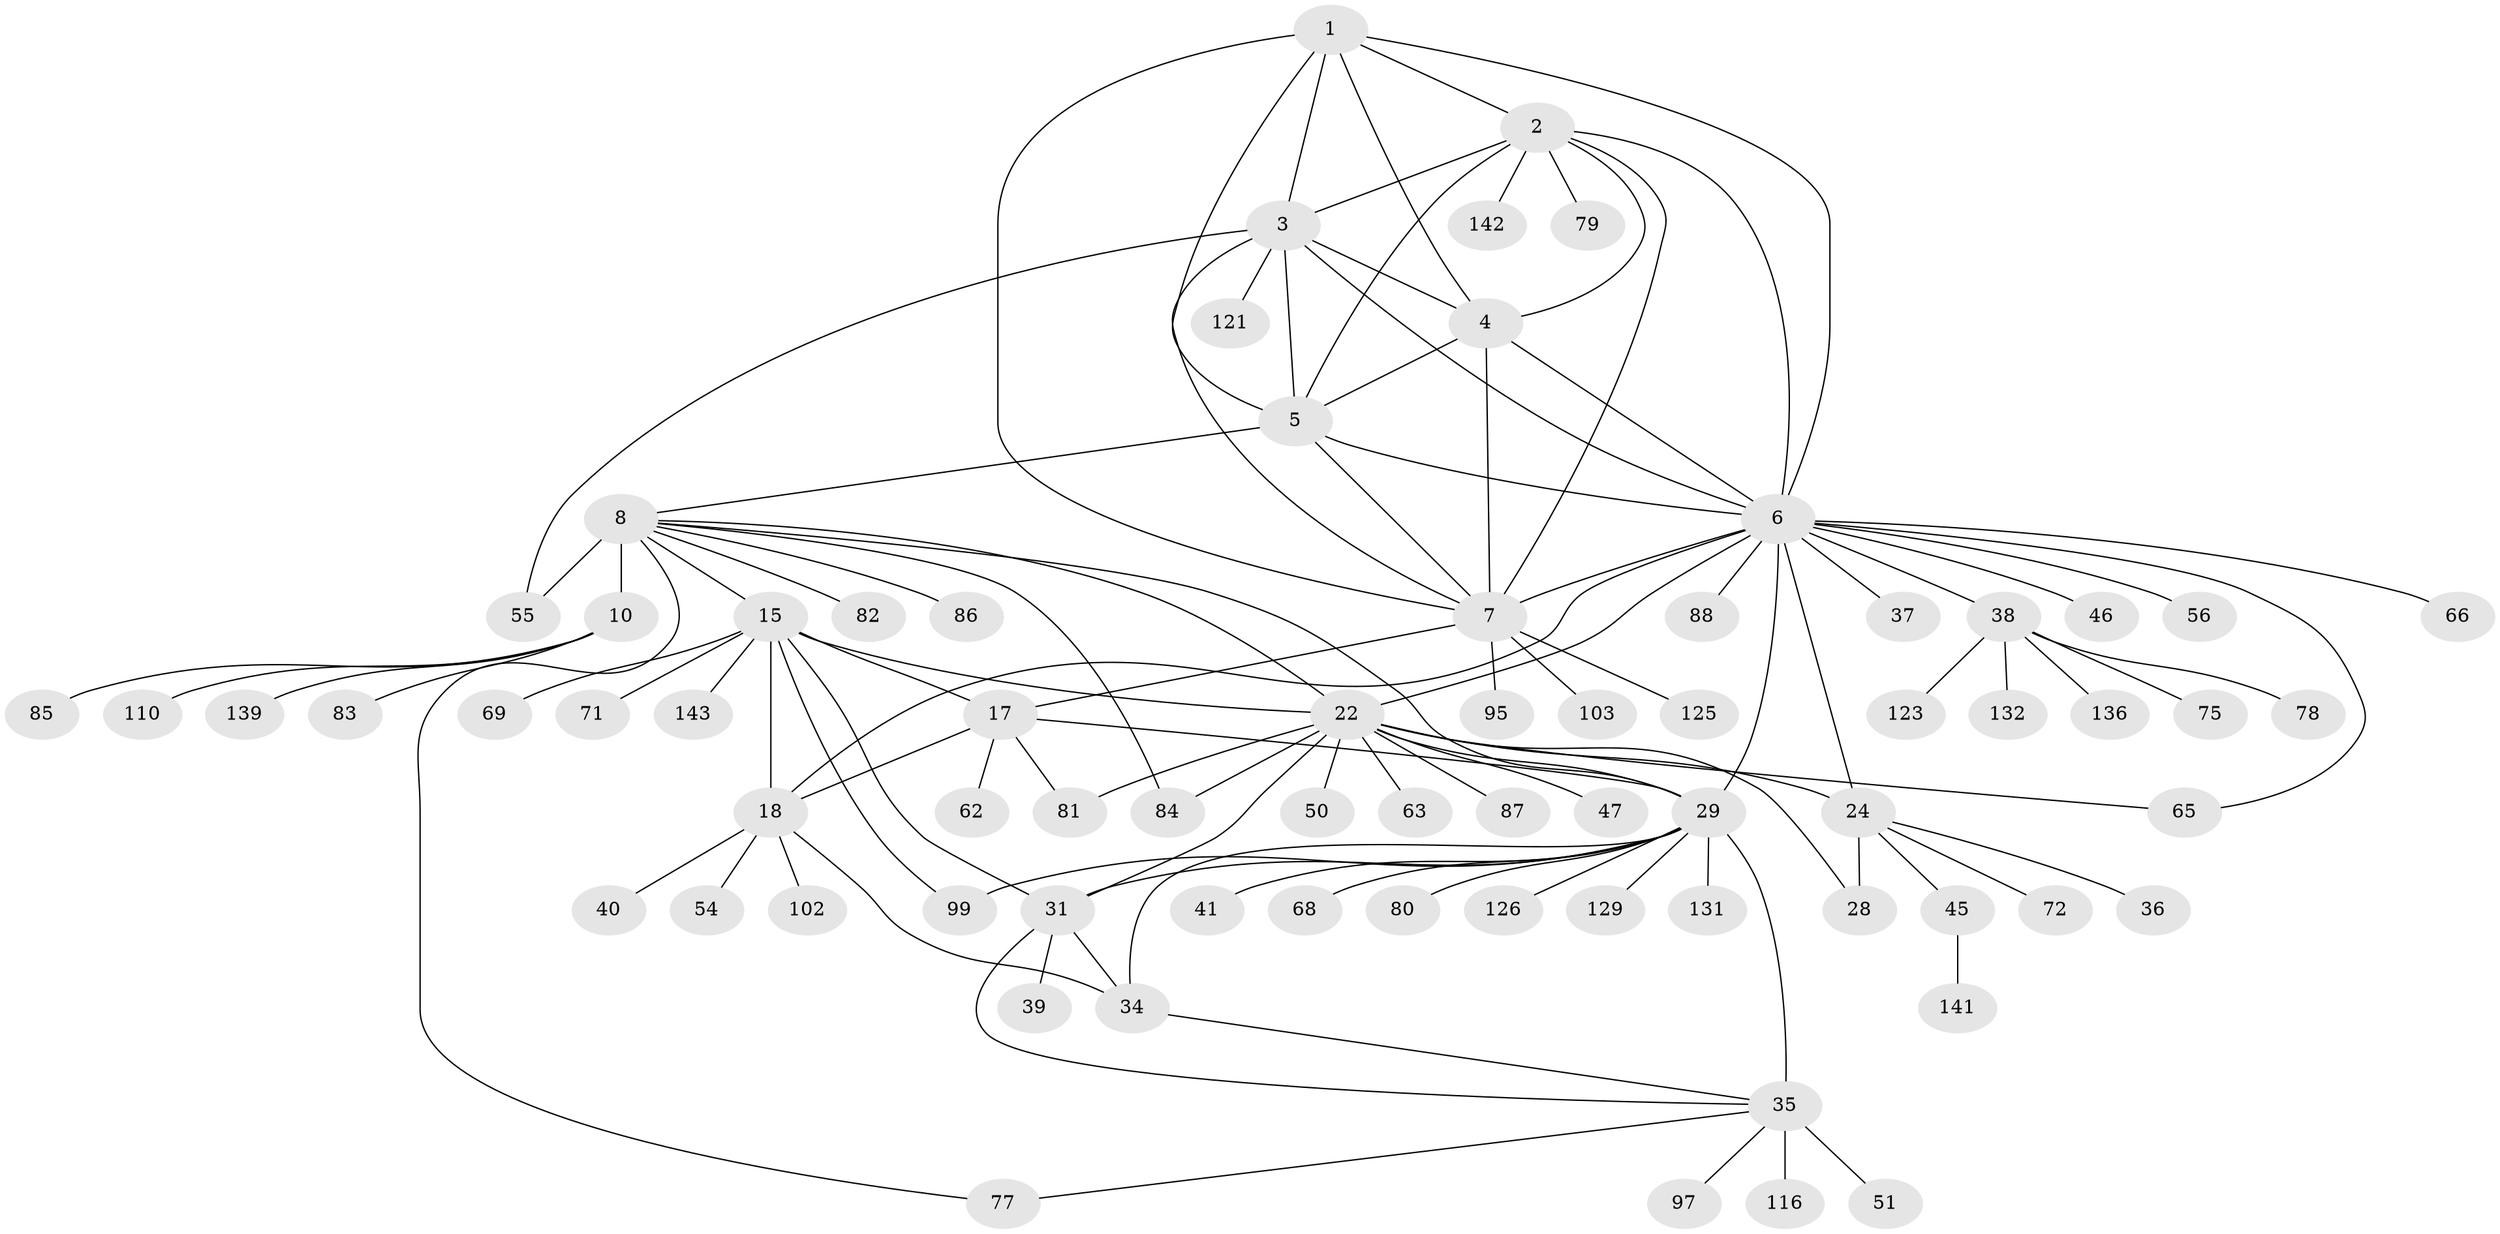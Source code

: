 // original degree distribution, {6: 0.03424657534246575, 8: 0.0410958904109589, 9: 0.03424657534246575, 19: 0.00684931506849315, 11: 0.03424657534246575, 10: 0.03424657534246575, 12: 0.02054794520547945, 7: 0.0273972602739726, 14: 0.00684931506849315, 13: 0.00684931506849315, 1: 0.589041095890411, 2: 0.136986301369863, 5: 0.00684931506849315, 3: 0.02054794520547945}
// Generated by graph-tools (version 1.1) at 2025/16/03/09/25 04:16:10]
// undirected, 73 vertices, 109 edges
graph export_dot {
graph [start="1"]
  node [color=gray90,style=filled];
  1;
  2;
  3;
  4;
  5 [super="+111+118"];
  6 [super="+128+120+124"];
  7 [super="+59"];
  8 [super="+9+76"];
  10 [super="+11+14"];
  15 [super="+53+16+52+44"];
  17 [super="+49+107+48"];
  18 [super="+74+21+19"];
  22 [super="+101+146+93+113+26+23"];
  24 [super="+58+25+60"];
  28;
  29 [super="+30+144+140+32+42"];
  31 [super="+105+43"];
  34;
  35;
  36;
  37;
  38;
  39;
  40;
  41;
  45;
  46;
  47 [super="+130"];
  50 [super="+104"];
  51 [super="+133"];
  54;
  55 [super="+127+70"];
  56;
  62 [super="+117"];
  63;
  65 [super="+92"];
  66;
  68 [super="+145"];
  69;
  71;
  72;
  75;
  77;
  78;
  79;
  80;
  81;
  82;
  83;
  84;
  85;
  86;
  87;
  88;
  95;
  97;
  99;
  102;
  103;
  110;
  116;
  121;
  123;
  125;
  126;
  129;
  131;
  132;
  136;
  139;
  141;
  142;
  143;
  1 -- 2;
  1 -- 3;
  1 -- 4;
  1 -- 5;
  1 -- 6;
  1 -- 7;
  2 -- 3;
  2 -- 4;
  2 -- 5;
  2 -- 6;
  2 -- 7;
  2 -- 79;
  2 -- 142;
  3 -- 4;
  3 -- 5;
  3 -- 6;
  3 -- 7;
  3 -- 55;
  3 -- 121;
  4 -- 5;
  4 -- 6;
  4 -- 7;
  5 -- 6;
  5 -- 7;
  5 -- 8;
  6 -- 7;
  6 -- 37;
  6 -- 38;
  6 -- 46;
  6 -- 56;
  6 -- 65;
  6 -- 66;
  6 -- 88;
  6 -- 29;
  6 -- 24;
  6 -- 22;
  6 -- 18;
  7 -- 17;
  7 -- 95;
  7 -- 103;
  7 -- 125;
  8 -- 10 [weight=12];
  8 -- 77;
  8 -- 29;
  8 -- 55;
  8 -- 15 [weight=2];
  8 -- 82;
  8 -- 84;
  8 -- 86;
  8 -- 22;
  10 -- 85;
  10 -- 139;
  10 -- 110;
  10 -- 83;
  15 -- 17 [weight=3];
  15 -- 18 [weight=10];
  15 -- 69;
  15 -- 31;
  15 -- 71;
  15 -- 143;
  15 -- 99;
  15 -- 22;
  17 -- 18 [weight=3];
  17 -- 62;
  17 -- 81;
  17 -- 29;
  18 -- 34;
  18 -- 102;
  18 -- 40;
  18 -- 54;
  22 -- 24 [weight=8];
  22 -- 28 [weight=4];
  22 -- 50;
  22 -- 84;
  22 -- 65;
  22 -- 47;
  22 -- 81;
  22 -- 63;
  22 -- 87;
  22 -- 29;
  22 -- 31;
  24 -- 28 [weight=2];
  24 -- 36;
  24 -- 45;
  24 -- 72;
  29 -- 31 [weight=4];
  29 -- 34 [weight=4];
  29 -- 35 [weight=4];
  29 -- 68;
  29 -- 129;
  29 -- 99;
  29 -- 131;
  29 -- 41;
  29 -- 80;
  29 -- 126;
  31 -- 34;
  31 -- 35;
  31 -- 39;
  34 -- 35;
  35 -- 51;
  35 -- 77;
  35 -- 97;
  35 -- 116;
  38 -- 75;
  38 -- 78;
  38 -- 123;
  38 -- 132;
  38 -- 136;
  45 -- 141;
}
